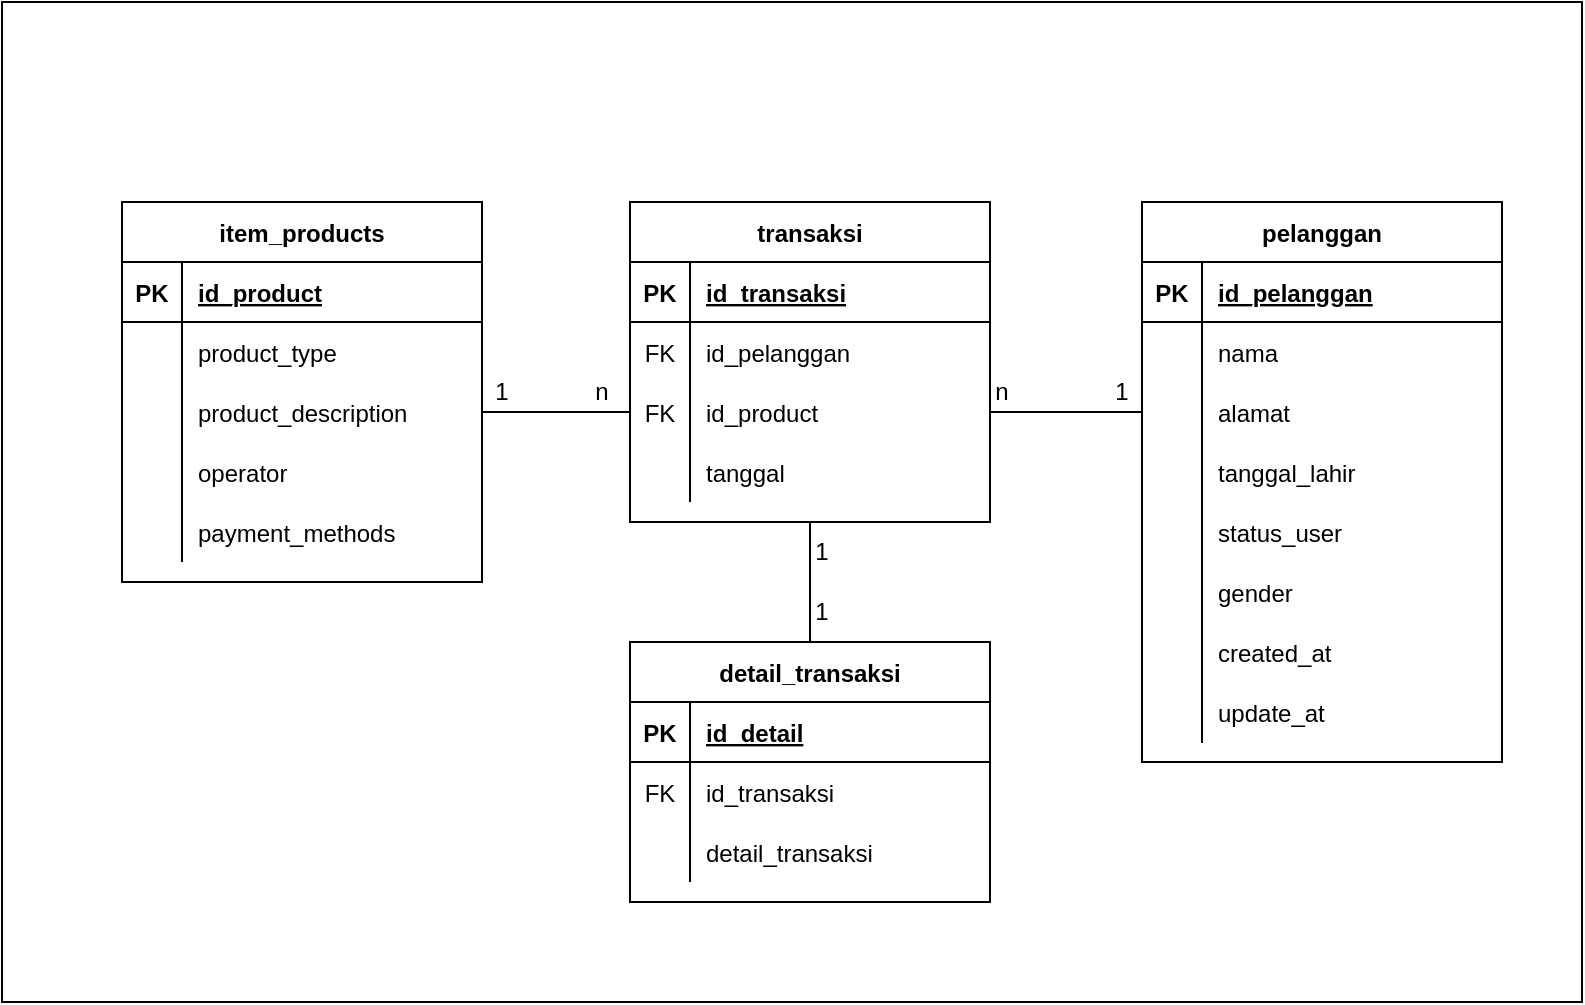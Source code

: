 <mxfile version="20.3.0" type="device"><diagram id="BOSoaInOBoWQ-O_TjU4r" name="Halaman-1"><mxGraphModel dx="1564" dy="918" grid="1" gridSize="10" guides="1" tooltips="1" connect="1" arrows="1" fold="1" page="1" pageScale="1" pageWidth="827" pageHeight="1169" math="0" shadow="0"><root><mxCell id="0"/><mxCell id="1" parent="0"/><mxCell id="JgB6x6tQkwpuMPo-a0Rm-44" value="" style="rounded=0;whiteSpace=wrap;html=1;" vertex="1" parent="1"><mxGeometry x="30" y="210" width="790" height="500" as="geometry"/></mxCell><mxCell id="6ODKfJp1MMblZ3EDBY3u-36" value="item_products" style="shape=table;startSize=30;container=1;collapsible=1;childLayout=tableLayout;fixedRows=1;rowLines=0;fontStyle=1;align=center;resizeLast=1;" parent="1" vertex="1"><mxGeometry x="90" y="310" width="180" height="190" as="geometry"/></mxCell><mxCell id="6ODKfJp1MMblZ3EDBY3u-37" value="" style="shape=tableRow;horizontal=0;startSize=0;swimlaneHead=0;swimlaneBody=0;fillColor=none;collapsible=0;dropTarget=0;points=[[0,0.5],[1,0.5]];portConstraint=eastwest;top=0;left=0;right=0;bottom=1;" parent="6ODKfJp1MMblZ3EDBY3u-36" vertex="1"><mxGeometry y="30" width="180" height="30" as="geometry"/></mxCell><mxCell id="6ODKfJp1MMblZ3EDBY3u-38" value="PK" style="shape=partialRectangle;connectable=0;fillColor=none;top=0;left=0;bottom=0;right=0;fontStyle=1;overflow=hidden;" parent="6ODKfJp1MMblZ3EDBY3u-37" vertex="1"><mxGeometry width="30" height="30" as="geometry"><mxRectangle width="30" height="30" as="alternateBounds"/></mxGeometry></mxCell><mxCell id="6ODKfJp1MMblZ3EDBY3u-39" value="id_product" style="shape=partialRectangle;connectable=0;fillColor=none;top=0;left=0;bottom=0;right=0;align=left;spacingLeft=6;fontStyle=5;overflow=hidden;" parent="6ODKfJp1MMblZ3EDBY3u-37" vertex="1"><mxGeometry x="30" width="150" height="30" as="geometry"><mxRectangle width="150" height="30" as="alternateBounds"/></mxGeometry></mxCell><mxCell id="6ODKfJp1MMblZ3EDBY3u-40" value="" style="shape=tableRow;horizontal=0;startSize=0;swimlaneHead=0;swimlaneBody=0;fillColor=none;collapsible=0;dropTarget=0;points=[[0,0.5],[1,0.5]];portConstraint=eastwest;top=0;left=0;right=0;bottom=0;" parent="6ODKfJp1MMblZ3EDBY3u-36" vertex="1"><mxGeometry y="60" width="180" height="30" as="geometry"/></mxCell><mxCell id="6ODKfJp1MMblZ3EDBY3u-41" value="" style="shape=partialRectangle;connectable=0;fillColor=none;top=0;left=0;bottom=0;right=0;editable=1;overflow=hidden;" parent="6ODKfJp1MMblZ3EDBY3u-40" vertex="1"><mxGeometry width="30" height="30" as="geometry"><mxRectangle width="30" height="30" as="alternateBounds"/></mxGeometry></mxCell><mxCell id="6ODKfJp1MMblZ3EDBY3u-42" value="product_type" style="shape=partialRectangle;connectable=0;fillColor=none;top=0;left=0;bottom=0;right=0;align=left;spacingLeft=6;overflow=hidden;" parent="6ODKfJp1MMblZ3EDBY3u-40" vertex="1"><mxGeometry x="30" width="150" height="30" as="geometry"><mxRectangle width="150" height="30" as="alternateBounds"/></mxGeometry></mxCell><mxCell id="6ODKfJp1MMblZ3EDBY3u-43" value="" style="shape=tableRow;horizontal=0;startSize=0;swimlaneHead=0;swimlaneBody=0;fillColor=none;collapsible=0;dropTarget=0;points=[[0,0.5],[1,0.5]];portConstraint=eastwest;top=0;left=0;right=0;bottom=0;" parent="6ODKfJp1MMblZ3EDBY3u-36" vertex="1"><mxGeometry y="90" width="180" height="30" as="geometry"/></mxCell><mxCell id="6ODKfJp1MMblZ3EDBY3u-44" value="" style="shape=partialRectangle;connectable=0;fillColor=none;top=0;left=0;bottom=0;right=0;editable=1;overflow=hidden;" parent="6ODKfJp1MMblZ3EDBY3u-43" vertex="1"><mxGeometry width="30" height="30" as="geometry"><mxRectangle width="30" height="30" as="alternateBounds"/></mxGeometry></mxCell><mxCell id="6ODKfJp1MMblZ3EDBY3u-45" value="product_description" style="shape=partialRectangle;connectable=0;fillColor=none;top=0;left=0;bottom=0;right=0;align=left;spacingLeft=6;overflow=hidden;" parent="6ODKfJp1MMblZ3EDBY3u-43" vertex="1"><mxGeometry x="30" width="150" height="30" as="geometry"><mxRectangle width="150" height="30" as="alternateBounds"/></mxGeometry></mxCell><mxCell id="6ODKfJp1MMblZ3EDBY3u-46" value="" style="shape=tableRow;horizontal=0;startSize=0;swimlaneHead=0;swimlaneBody=0;fillColor=none;collapsible=0;dropTarget=0;points=[[0,0.5],[1,0.5]];portConstraint=eastwest;top=0;left=0;right=0;bottom=0;" parent="6ODKfJp1MMblZ3EDBY3u-36" vertex="1"><mxGeometry y="120" width="180" height="30" as="geometry"/></mxCell><mxCell id="6ODKfJp1MMblZ3EDBY3u-47" value="" style="shape=partialRectangle;connectable=0;fillColor=none;top=0;left=0;bottom=0;right=0;editable=1;overflow=hidden;" parent="6ODKfJp1MMblZ3EDBY3u-46" vertex="1"><mxGeometry width="30" height="30" as="geometry"><mxRectangle width="30" height="30" as="alternateBounds"/></mxGeometry></mxCell><mxCell id="6ODKfJp1MMblZ3EDBY3u-48" value="operator" style="shape=partialRectangle;connectable=0;fillColor=none;top=0;left=0;bottom=0;right=0;align=left;spacingLeft=6;overflow=hidden;" parent="6ODKfJp1MMblZ3EDBY3u-46" vertex="1"><mxGeometry x="30" width="150" height="30" as="geometry"><mxRectangle width="150" height="30" as="alternateBounds"/></mxGeometry></mxCell><mxCell id="6ODKfJp1MMblZ3EDBY3u-52" value="" style="shape=tableRow;horizontal=0;startSize=0;swimlaneHead=0;swimlaneBody=0;fillColor=none;collapsible=0;dropTarget=0;points=[[0,0.5],[1,0.5]];portConstraint=eastwest;top=0;left=0;right=0;bottom=0;" parent="6ODKfJp1MMblZ3EDBY3u-36" vertex="1"><mxGeometry y="150" width="180" height="30" as="geometry"/></mxCell><mxCell id="6ODKfJp1MMblZ3EDBY3u-53" value="" style="shape=partialRectangle;connectable=0;fillColor=none;top=0;left=0;bottom=0;right=0;editable=1;overflow=hidden;" parent="6ODKfJp1MMblZ3EDBY3u-52" vertex="1"><mxGeometry width="30" height="30" as="geometry"><mxRectangle width="30" height="30" as="alternateBounds"/></mxGeometry></mxCell><mxCell id="6ODKfJp1MMblZ3EDBY3u-54" value="payment_methods" style="shape=partialRectangle;connectable=0;fillColor=none;top=0;left=0;bottom=0;right=0;align=left;spacingLeft=6;overflow=hidden;" parent="6ODKfJp1MMblZ3EDBY3u-52" vertex="1"><mxGeometry x="30" width="150" height="30" as="geometry"><mxRectangle width="150" height="30" as="alternateBounds"/></mxGeometry></mxCell><mxCell id="6ODKfJp1MMblZ3EDBY3u-58" value="pelanggan" style="shape=table;startSize=30;container=1;collapsible=1;childLayout=tableLayout;fixedRows=1;rowLines=0;fontStyle=1;align=center;resizeLast=1;" parent="1" vertex="1"><mxGeometry x="600" y="310" width="180" height="280" as="geometry"/></mxCell><mxCell id="6ODKfJp1MMblZ3EDBY3u-59" value="" style="shape=tableRow;horizontal=0;startSize=0;swimlaneHead=0;swimlaneBody=0;fillColor=none;collapsible=0;dropTarget=0;points=[[0,0.5],[1,0.5]];portConstraint=eastwest;top=0;left=0;right=0;bottom=1;" parent="6ODKfJp1MMblZ3EDBY3u-58" vertex="1"><mxGeometry y="30" width="180" height="30" as="geometry"/></mxCell><mxCell id="6ODKfJp1MMblZ3EDBY3u-60" value="PK" style="shape=partialRectangle;connectable=0;fillColor=none;top=0;left=0;bottom=0;right=0;fontStyle=1;overflow=hidden;" parent="6ODKfJp1MMblZ3EDBY3u-59" vertex="1"><mxGeometry width="30" height="30" as="geometry"><mxRectangle width="30" height="30" as="alternateBounds"/></mxGeometry></mxCell><mxCell id="6ODKfJp1MMblZ3EDBY3u-61" value="id_pelanggan" style="shape=partialRectangle;connectable=0;fillColor=none;top=0;left=0;bottom=0;right=0;align=left;spacingLeft=6;fontStyle=5;overflow=hidden;" parent="6ODKfJp1MMblZ3EDBY3u-59" vertex="1"><mxGeometry x="30" width="150" height="30" as="geometry"><mxRectangle width="150" height="30" as="alternateBounds"/></mxGeometry></mxCell><mxCell id="6ODKfJp1MMblZ3EDBY3u-62" value="" style="shape=tableRow;horizontal=0;startSize=0;swimlaneHead=0;swimlaneBody=0;fillColor=none;collapsible=0;dropTarget=0;points=[[0,0.5],[1,0.5]];portConstraint=eastwest;top=0;left=0;right=0;bottom=0;" parent="6ODKfJp1MMblZ3EDBY3u-58" vertex="1"><mxGeometry y="60" width="180" height="30" as="geometry"/></mxCell><mxCell id="6ODKfJp1MMblZ3EDBY3u-63" value="" style="shape=partialRectangle;connectable=0;fillColor=none;top=0;left=0;bottom=0;right=0;editable=1;overflow=hidden;" parent="6ODKfJp1MMblZ3EDBY3u-62" vertex="1"><mxGeometry width="30" height="30" as="geometry"><mxRectangle width="30" height="30" as="alternateBounds"/></mxGeometry></mxCell><mxCell id="6ODKfJp1MMblZ3EDBY3u-64" value="nama" style="shape=partialRectangle;connectable=0;fillColor=none;top=0;left=0;bottom=0;right=0;align=left;spacingLeft=6;overflow=hidden;" parent="6ODKfJp1MMblZ3EDBY3u-62" vertex="1"><mxGeometry x="30" width="150" height="30" as="geometry"><mxRectangle width="150" height="30" as="alternateBounds"/></mxGeometry></mxCell><mxCell id="6ODKfJp1MMblZ3EDBY3u-65" value="" style="shape=tableRow;horizontal=0;startSize=0;swimlaneHead=0;swimlaneBody=0;fillColor=none;collapsible=0;dropTarget=0;points=[[0,0.5],[1,0.5]];portConstraint=eastwest;top=0;left=0;right=0;bottom=0;" parent="6ODKfJp1MMblZ3EDBY3u-58" vertex="1"><mxGeometry y="90" width="180" height="30" as="geometry"/></mxCell><mxCell id="6ODKfJp1MMblZ3EDBY3u-66" value="" style="shape=partialRectangle;connectable=0;fillColor=none;top=0;left=0;bottom=0;right=0;editable=1;overflow=hidden;" parent="6ODKfJp1MMblZ3EDBY3u-65" vertex="1"><mxGeometry width="30" height="30" as="geometry"><mxRectangle width="30" height="30" as="alternateBounds"/></mxGeometry></mxCell><mxCell id="6ODKfJp1MMblZ3EDBY3u-67" value="alamat" style="shape=partialRectangle;connectable=0;fillColor=none;top=0;left=0;bottom=0;right=0;align=left;spacingLeft=6;overflow=hidden;" parent="6ODKfJp1MMblZ3EDBY3u-65" vertex="1"><mxGeometry x="30" width="150" height="30" as="geometry"><mxRectangle width="150" height="30" as="alternateBounds"/></mxGeometry></mxCell><mxCell id="6ODKfJp1MMblZ3EDBY3u-68" value="" style="shape=tableRow;horizontal=0;startSize=0;swimlaneHead=0;swimlaneBody=0;fillColor=none;collapsible=0;dropTarget=0;points=[[0,0.5],[1,0.5]];portConstraint=eastwest;top=0;left=0;right=0;bottom=0;" parent="6ODKfJp1MMblZ3EDBY3u-58" vertex="1"><mxGeometry y="120" width="180" height="30" as="geometry"/></mxCell><mxCell id="6ODKfJp1MMblZ3EDBY3u-69" value="" style="shape=partialRectangle;connectable=0;fillColor=none;top=0;left=0;bottom=0;right=0;editable=1;overflow=hidden;" parent="6ODKfJp1MMblZ3EDBY3u-68" vertex="1"><mxGeometry width="30" height="30" as="geometry"><mxRectangle width="30" height="30" as="alternateBounds"/></mxGeometry></mxCell><mxCell id="6ODKfJp1MMblZ3EDBY3u-70" value="tanggal_lahir" style="shape=partialRectangle;connectable=0;fillColor=none;top=0;left=0;bottom=0;right=0;align=left;spacingLeft=6;overflow=hidden;" parent="6ODKfJp1MMblZ3EDBY3u-68" vertex="1"><mxGeometry x="30" width="150" height="30" as="geometry"><mxRectangle width="150" height="30" as="alternateBounds"/></mxGeometry></mxCell><mxCell id="6ODKfJp1MMblZ3EDBY3u-71" value="" style="shape=tableRow;horizontal=0;startSize=0;swimlaneHead=0;swimlaneBody=0;fillColor=none;collapsible=0;dropTarget=0;points=[[0,0.5],[1,0.5]];portConstraint=eastwest;top=0;left=0;right=0;bottom=0;" parent="6ODKfJp1MMblZ3EDBY3u-58" vertex="1"><mxGeometry y="150" width="180" height="30" as="geometry"/></mxCell><mxCell id="6ODKfJp1MMblZ3EDBY3u-72" value="" style="shape=partialRectangle;connectable=0;fillColor=none;top=0;left=0;bottom=0;right=0;editable=1;overflow=hidden;" parent="6ODKfJp1MMblZ3EDBY3u-71" vertex="1"><mxGeometry width="30" height="30" as="geometry"><mxRectangle width="30" height="30" as="alternateBounds"/></mxGeometry></mxCell><mxCell id="6ODKfJp1MMblZ3EDBY3u-73" value="status_user" style="shape=partialRectangle;connectable=0;fillColor=none;top=0;left=0;bottom=0;right=0;align=left;spacingLeft=6;overflow=hidden;" parent="6ODKfJp1MMblZ3EDBY3u-71" vertex="1"><mxGeometry x="30" width="150" height="30" as="geometry"><mxRectangle width="150" height="30" as="alternateBounds"/></mxGeometry></mxCell><mxCell id="6ODKfJp1MMblZ3EDBY3u-74" value="" style="shape=tableRow;horizontal=0;startSize=0;swimlaneHead=0;swimlaneBody=0;fillColor=none;collapsible=0;dropTarget=0;points=[[0,0.5],[1,0.5]];portConstraint=eastwest;top=0;left=0;right=0;bottom=0;" parent="1" vertex="1"><mxGeometry x="600" y="490" width="180" height="30" as="geometry"/></mxCell><mxCell id="6ODKfJp1MMblZ3EDBY3u-75" value="" style="shape=partialRectangle;connectable=0;fillColor=none;top=0;left=0;bottom=0;right=1;editable=1;overflow=hidden;" parent="6ODKfJp1MMblZ3EDBY3u-74" vertex="1"><mxGeometry width="30" height="30" as="geometry"><mxRectangle width="30" height="30" as="alternateBounds"/></mxGeometry></mxCell><mxCell id="6ODKfJp1MMblZ3EDBY3u-76" value="gender" style="shape=partialRectangle;connectable=0;fillColor=none;top=0;left=0;bottom=0;right=0;align=left;spacingLeft=6;overflow=hidden;" parent="6ODKfJp1MMblZ3EDBY3u-74" vertex="1"><mxGeometry x="30" width="150" height="30" as="geometry"><mxRectangle width="150" height="30" as="alternateBounds"/></mxGeometry></mxCell><mxCell id="6ODKfJp1MMblZ3EDBY3u-77" value="" style="shape=tableRow;horizontal=0;startSize=0;swimlaneHead=0;swimlaneBody=0;fillColor=none;collapsible=0;dropTarget=0;points=[[0,0.5],[1,0.5]];portConstraint=eastwest;top=0;left=0;right=0;bottom=0;" parent="1" vertex="1"><mxGeometry x="600" y="520" width="180" height="30" as="geometry"/></mxCell><mxCell id="6ODKfJp1MMblZ3EDBY3u-78" value="" style="shape=partialRectangle;connectable=0;fillColor=none;top=0;left=0;bottom=0;right=1;editable=1;overflow=hidden;" parent="6ODKfJp1MMblZ3EDBY3u-77" vertex="1"><mxGeometry width="30" height="30" as="geometry"><mxRectangle width="30" height="30" as="alternateBounds"/></mxGeometry></mxCell><mxCell id="6ODKfJp1MMblZ3EDBY3u-79" value="created_at" style="shape=partialRectangle;connectable=0;fillColor=none;top=0;left=0;bottom=0;right=0;align=left;spacingLeft=6;overflow=hidden;" parent="6ODKfJp1MMblZ3EDBY3u-77" vertex="1"><mxGeometry x="30" width="150" height="30" as="geometry"><mxRectangle width="150" height="30" as="alternateBounds"/></mxGeometry></mxCell><mxCell id="6ODKfJp1MMblZ3EDBY3u-83" value="" style="shape=tableRow;horizontal=0;startSize=0;swimlaneHead=0;swimlaneBody=0;fillColor=none;collapsible=0;dropTarget=0;points=[[0,0.5],[1,0.5]];portConstraint=eastwest;top=0;left=0;right=0;bottom=0;" parent="1" vertex="1"><mxGeometry x="600" y="550" width="180" height="30" as="geometry"/></mxCell><mxCell id="6ODKfJp1MMblZ3EDBY3u-84" value="" style="shape=partialRectangle;connectable=0;fillColor=none;top=0;left=0;bottom=0;right=1;editable=1;overflow=hidden;" parent="6ODKfJp1MMblZ3EDBY3u-83" vertex="1"><mxGeometry width="30" height="30" as="geometry"><mxRectangle width="30" height="30" as="alternateBounds"/></mxGeometry></mxCell><mxCell id="6ODKfJp1MMblZ3EDBY3u-85" value="update_at" style="shape=partialRectangle;connectable=0;fillColor=none;top=0;left=0;bottom=0;right=0;align=left;spacingLeft=6;overflow=hidden;" parent="6ODKfJp1MMblZ3EDBY3u-83" vertex="1"><mxGeometry x="30" width="150" height="30" as="geometry"><mxRectangle width="150" height="30" as="alternateBounds"/></mxGeometry></mxCell><mxCell id="JgB6x6tQkwpuMPo-a0Rm-36" style="edgeStyle=orthogonalEdgeStyle;rounded=0;orthogonalLoop=1;jettySize=auto;html=1;exitX=0.5;exitY=1;exitDx=0;exitDy=0;entryX=0.5;entryY=0;entryDx=0;entryDy=0;endArrow=none;endFill=0;" edge="1" parent="1" source="JgB6x6tQkwpuMPo-a0Rm-1" target="JgB6x6tQkwpuMPo-a0Rm-17"><mxGeometry relative="1" as="geometry"/></mxCell><mxCell id="JgB6x6tQkwpuMPo-a0Rm-1" value="transaksi" style="shape=table;startSize=30;container=1;collapsible=1;childLayout=tableLayout;fixedRows=1;rowLines=0;fontStyle=1;align=center;resizeLast=1;" vertex="1" parent="1"><mxGeometry x="344" y="310" width="180" height="160" as="geometry"/></mxCell><mxCell id="JgB6x6tQkwpuMPo-a0Rm-2" value="" style="shape=tableRow;horizontal=0;startSize=0;swimlaneHead=0;swimlaneBody=0;fillColor=none;collapsible=0;dropTarget=0;points=[[0,0.5],[1,0.5]];portConstraint=eastwest;top=0;left=0;right=0;bottom=1;" vertex="1" parent="JgB6x6tQkwpuMPo-a0Rm-1"><mxGeometry y="30" width="180" height="30" as="geometry"/></mxCell><mxCell id="JgB6x6tQkwpuMPo-a0Rm-3" value="PK" style="shape=partialRectangle;connectable=0;fillColor=none;top=0;left=0;bottom=0;right=0;fontStyle=1;overflow=hidden;" vertex="1" parent="JgB6x6tQkwpuMPo-a0Rm-2"><mxGeometry width="30" height="30" as="geometry"><mxRectangle width="30" height="30" as="alternateBounds"/></mxGeometry></mxCell><mxCell id="JgB6x6tQkwpuMPo-a0Rm-4" value="id_transaksi" style="shape=partialRectangle;connectable=0;fillColor=none;top=0;left=0;bottom=0;right=0;align=left;spacingLeft=6;fontStyle=5;overflow=hidden;" vertex="1" parent="JgB6x6tQkwpuMPo-a0Rm-2"><mxGeometry x="30" width="150" height="30" as="geometry"><mxRectangle width="150" height="30" as="alternateBounds"/></mxGeometry></mxCell><mxCell id="JgB6x6tQkwpuMPo-a0Rm-5" value="" style="shape=tableRow;horizontal=0;startSize=0;swimlaneHead=0;swimlaneBody=0;fillColor=none;collapsible=0;dropTarget=0;points=[[0,0.5],[1,0.5]];portConstraint=eastwest;top=0;left=0;right=0;bottom=0;" vertex="1" parent="JgB6x6tQkwpuMPo-a0Rm-1"><mxGeometry y="60" width="180" height="30" as="geometry"/></mxCell><mxCell id="JgB6x6tQkwpuMPo-a0Rm-6" value="FK" style="shape=partialRectangle;connectable=0;fillColor=none;top=0;left=0;bottom=0;right=0;editable=1;overflow=hidden;" vertex="1" parent="JgB6x6tQkwpuMPo-a0Rm-5"><mxGeometry width="30" height="30" as="geometry"><mxRectangle width="30" height="30" as="alternateBounds"/></mxGeometry></mxCell><mxCell id="JgB6x6tQkwpuMPo-a0Rm-7" value="id_pelanggan" style="shape=partialRectangle;connectable=0;fillColor=none;top=0;left=0;bottom=0;right=0;align=left;spacingLeft=6;overflow=hidden;" vertex="1" parent="JgB6x6tQkwpuMPo-a0Rm-5"><mxGeometry x="30" width="150" height="30" as="geometry"><mxRectangle width="150" height="30" as="alternateBounds"/></mxGeometry></mxCell><mxCell id="JgB6x6tQkwpuMPo-a0Rm-8" value="" style="shape=tableRow;horizontal=0;startSize=0;swimlaneHead=0;swimlaneBody=0;fillColor=none;collapsible=0;dropTarget=0;points=[[0,0.5],[1,0.5]];portConstraint=eastwest;top=0;left=0;right=0;bottom=0;" vertex="1" parent="JgB6x6tQkwpuMPo-a0Rm-1"><mxGeometry y="90" width="180" height="30" as="geometry"/></mxCell><mxCell id="JgB6x6tQkwpuMPo-a0Rm-9" value="FK" style="shape=partialRectangle;connectable=0;fillColor=none;top=0;left=0;bottom=0;right=0;editable=1;overflow=hidden;" vertex="1" parent="JgB6x6tQkwpuMPo-a0Rm-8"><mxGeometry width="30" height="30" as="geometry"><mxRectangle width="30" height="30" as="alternateBounds"/></mxGeometry></mxCell><mxCell id="JgB6x6tQkwpuMPo-a0Rm-10" value="id_product" style="shape=partialRectangle;connectable=0;fillColor=none;top=0;left=0;bottom=0;right=0;align=left;spacingLeft=6;overflow=hidden;" vertex="1" parent="JgB6x6tQkwpuMPo-a0Rm-8"><mxGeometry x="30" width="150" height="30" as="geometry"><mxRectangle width="150" height="30" as="alternateBounds"/></mxGeometry></mxCell><mxCell id="JgB6x6tQkwpuMPo-a0Rm-11" value="" style="shape=tableRow;horizontal=0;startSize=0;swimlaneHead=0;swimlaneBody=0;fillColor=none;collapsible=0;dropTarget=0;points=[[0,0.5],[1,0.5]];portConstraint=eastwest;top=0;left=0;right=0;bottom=0;" vertex="1" parent="JgB6x6tQkwpuMPo-a0Rm-1"><mxGeometry y="120" width="180" height="30" as="geometry"/></mxCell><mxCell id="JgB6x6tQkwpuMPo-a0Rm-12" value="" style="shape=partialRectangle;connectable=0;fillColor=none;top=0;left=0;bottom=0;right=0;editable=1;overflow=hidden;" vertex="1" parent="JgB6x6tQkwpuMPo-a0Rm-11"><mxGeometry width="30" height="30" as="geometry"><mxRectangle width="30" height="30" as="alternateBounds"/></mxGeometry></mxCell><mxCell id="JgB6x6tQkwpuMPo-a0Rm-13" value="tanggal" style="shape=partialRectangle;connectable=0;fillColor=none;top=0;left=0;bottom=0;right=0;align=left;spacingLeft=6;overflow=hidden;" vertex="1" parent="JgB6x6tQkwpuMPo-a0Rm-11"><mxGeometry x="30" width="150" height="30" as="geometry"><mxRectangle width="150" height="30" as="alternateBounds"/></mxGeometry></mxCell><mxCell id="JgB6x6tQkwpuMPo-a0Rm-17" value="detail_transaksi" style="shape=table;startSize=30;container=1;collapsible=1;childLayout=tableLayout;fixedRows=1;rowLines=0;fontStyle=1;align=center;resizeLast=1;" vertex="1" parent="1"><mxGeometry x="344" y="530" width="180" height="130" as="geometry"/></mxCell><mxCell id="JgB6x6tQkwpuMPo-a0Rm-18" value="" style="shape=tableRow;horizontal=0;startSize=0;swimlaneHead=0;swimlaneBody=0;fillColor=none;collapsible=0;dropTarget=0;points=[[0,0.5],[1,0.5]];portConstraint=eastwest;top=0;left=0;right=0;bottom=1;" vertex="1" parent="JgB6x6tQkwpuMPo-a0Rm-17"><mxGeometry y="30" width="180" height="30" as="geometry"/></mxCell><mxCell id="JgB6x6tQkwpuMPo-a0Rm-19" value="PK" style="shape=partialRectangle;connectable=0;fillColor=none;top=0;left=0;bottom=0;right=0;fontStyle=1;overflow=hidden;" vertex="1" parent="JgB6x6tQkwpuMPo-a0Rm-18"><mxGeometry width="30" height="30" as="geometry"><mxRectangle width="30" height="30" as="alternateBounds"/></mxGeometry></mxCell><mxCell id="JgB6x6tQkwpuMPo-a0Rm-20" value="id_detail" style="shape=partialRectangle;connectable=0;fillColor=none;top=0;left=0;bottom=0;right=0;align=left;spacingLeft=6;fontStyle=5;overflow=hidden;" vertex="1" parent="JgB6x6tQkwpuMPo-a0Rm-18"><mxGeometry x="30" width="150" height="30" as="geometry"><mxRectangle width="150" height="30" as="alternateBounds"/></mxGeometry></mxCell><mxCell id="JgB6x6tQkwpuMPo-a0Rm-21" value="" style="shape=tableRow;horizontal=0;startSize=0;swimlaneHead=0;swimlaneBody=0;fillColor=none;collapsible=0;dropTarget=0;points=[[0,0.5],[1,0.5]];portConstraint=eastwest;top=0;left=0;right=0;bottom=0;" vertex="1" parent="JgB6x6tQkwpuMPo-a0Rm-17"><mxGeometry y="60" width="180" height="30" as="geometry"/></mxCell><mxCell id="JgB6x6tQkwpuMPo-a0Rm-22" value="FK" style="shape=partialRectangle;connectable=0;fillColor=none;top=0;left=0;bottom=0;right=0;editable=1;overflow=hidden;" vertex="1" parent="JgB6x6tQkwpuMPo-a0Rm-21"><mxGeometry width="30" height="30" as="geometry"><mxRectangle width="30" height="30" as="alternateBounds"/></mxGeometry></mxCell><mxCell id="JgB6x6tQkwpuMPo-a0Rm-23" value="id_transaksi" style="shape=partialRectangle;connectable=0;fillColor=none;top=0;left=0;bottom=0;right=0;align=left;spacingLeft=6;overflow=hidden;" vertex="1" parent="JgB6x6tQkwpuMPo-a0Rm-21"><mxGeometry x="30" width="150" height="30" as="geometry"><mxRectangle width="150" height="30" as="alternateBounds"/></mxGeometry></mxCell><mxCell id="JgB6x6tQkwpuMPo-a0Rm-24" value="" style="shape=tableRow;horizontal=0;startSize=0;swimlaneHead=0;swimlaneBody=0;fillColor=none;collapsible=0;dropTarget=0;points=[[0,0.5],[1,0.5]];portConstraint=eastwest;top=0;left=0;right=0;bottom=0;" vertex="1" parent="JgB6x6tQkwpuMPo-a0Rm-17"><mxGeometry y="90" width="180" height="30" as="geometry"/></mxCell><mxCell id="JgB6x6tQkwpuMPo-a0Rm-25" value="" style="shape=partialRectangle;connectable=0;fillColor=none;top=0;left=0;bottom=0;right=0;editable=1;overflow=hidden;" vertex="1" parent="JgB6x6tQkwpuMPo-a0Rm-24"><mxGeometry width="30" height="30" as="geometry"><mxRectangle width="30" height="30" as="alternateBounds"/></mxGeometry></mxCell><mxCell id="JgB6x6tQkwpuMPo-a0Rm-26" value="detail_transaksi" style="shape=partialRectangle;connectable=0;fillColor=none;top=0;left=0;bottom=0;right=0;align=left;spacingLeft=6;overflow=hidden;" vertex="1" parent="JgB6x6tQkwpuMPo-a0Rm-24"><mxGeometry x="30" width="150" height="30" as="geometry"><mxRectangle width="150" height="30" as="alternateBounds"/></mxGeometry></mxCell><mxCell id="JgB6x6tQkwpuMPo-a0Rm-34" value="" style="endArrow=none;html=1;rounded=0;exitX=1;exitY=0.5;exitDx=0;exitDy=0;entryX=0;entryY=0.5;entryDx=0;entryDy=0;" edge="1" parent="1" source="6ODKfJp1MMblZ3EDBY3u-43" target="JgB6x6tQkwpuMPo-a0Rm-8"><mxGeometry width="50" height="50" relative="1" as="geometry"><mxPoint x="470" y="490" as="sourcePoint"/><mxPoint x="520" y="440" as="targetPoint"/></mxGeometry></mxCell><mxCell id="JgB6x6tQkwpuMPo-a0Rm-35" style="edgeStyle=orthogonalEdgeStyle;rounded=0;orthogonalLoop=1;jettySize=auto;html=1;exitX=1;exitY=0.5;exitDx=0;exitDy=0;entryX=0;entryY=0.5;entryDx=0;entryDy=0;endArrow=none;endFill=0;" edge="1" parent="1" source="JgB6x6tQkwpuMPo-a0Rm-8" target="6ODKfJp1MMblZ3EDBY3u-65"><mxGeometry relative="1" as="geometry"/></mxCell><mxCell id="JgB6x6tQkwpuMPo-a0Rm-37" value="1" style="text;html=1;strokeColor=none;fillColor=none;align=center;verticalAlign=middle;whiteSpace=wrap;rounded=0;" vertex="1" parent="1"><mxGeometry x="410" y="470" width="60" height="30" as="geometry"/></mxCell><mxCell id="JgB6x6tQkwpuMPo-a0Rm-38" value="1" style="text;html=1;strokeColor=none;fillColor=none;align=center;verticalAlign=middle;whiteSpace=wrap;rounded=0;" vertex="1" parent="1"><mxGeometry x="410" y="500" width="60" height="30" as="geometry"/></mxCell><mxCell id="JgB6x6tQkwpuMPo-a0Rm-39" value="1" style="text;html=1;strokeColor=none;fillColor=none;align=center;verticalAlign=middle;whiteSpace=wrap;rounded=0;" vertex="1" parent="1"><mxGeometry x="560" y="390" width="60" height="30" as="geometry"/></mxCell><mxCell id="JgB6x6tQkwpuMPo-a0Rm-40" value="n" style="text;html=1;strokeColor=none;fillColor=none;align=center;verticalAlign=middle;whiteSpace=wrap;rounded=0;" vertex="1" parent="1"><mxGeometry x="500" y="390" width="60" height="30" as="geometry"/></mxCell><mxCell id="JgB6x6tQkwpuMPo-a0Rm-41" value="n" style="text;html=1;strokeColor=none;fillColor=none;align=center;verticalAlign=middle;whiteSpace=wrap;rounded=0;" vertex="1" parent="1"><mxGeometry x="300" y="390" width="60" height="30" as="geometry"/></mxCell><mxCell id="JgB6x6tQkwpuMPo-a0Rm-43" value="1" style="text;html=1;strokeColor=none;fillColor=none;align=center;verticalAlign=middle;whiteSpace=wrap;rounded=0;" vertex="1" parent="1"><mxGeometry x="250" y="390" width="60" height="30" as="geometry"/></mxCell></root></mxGraphModel></diagram></mxfile>